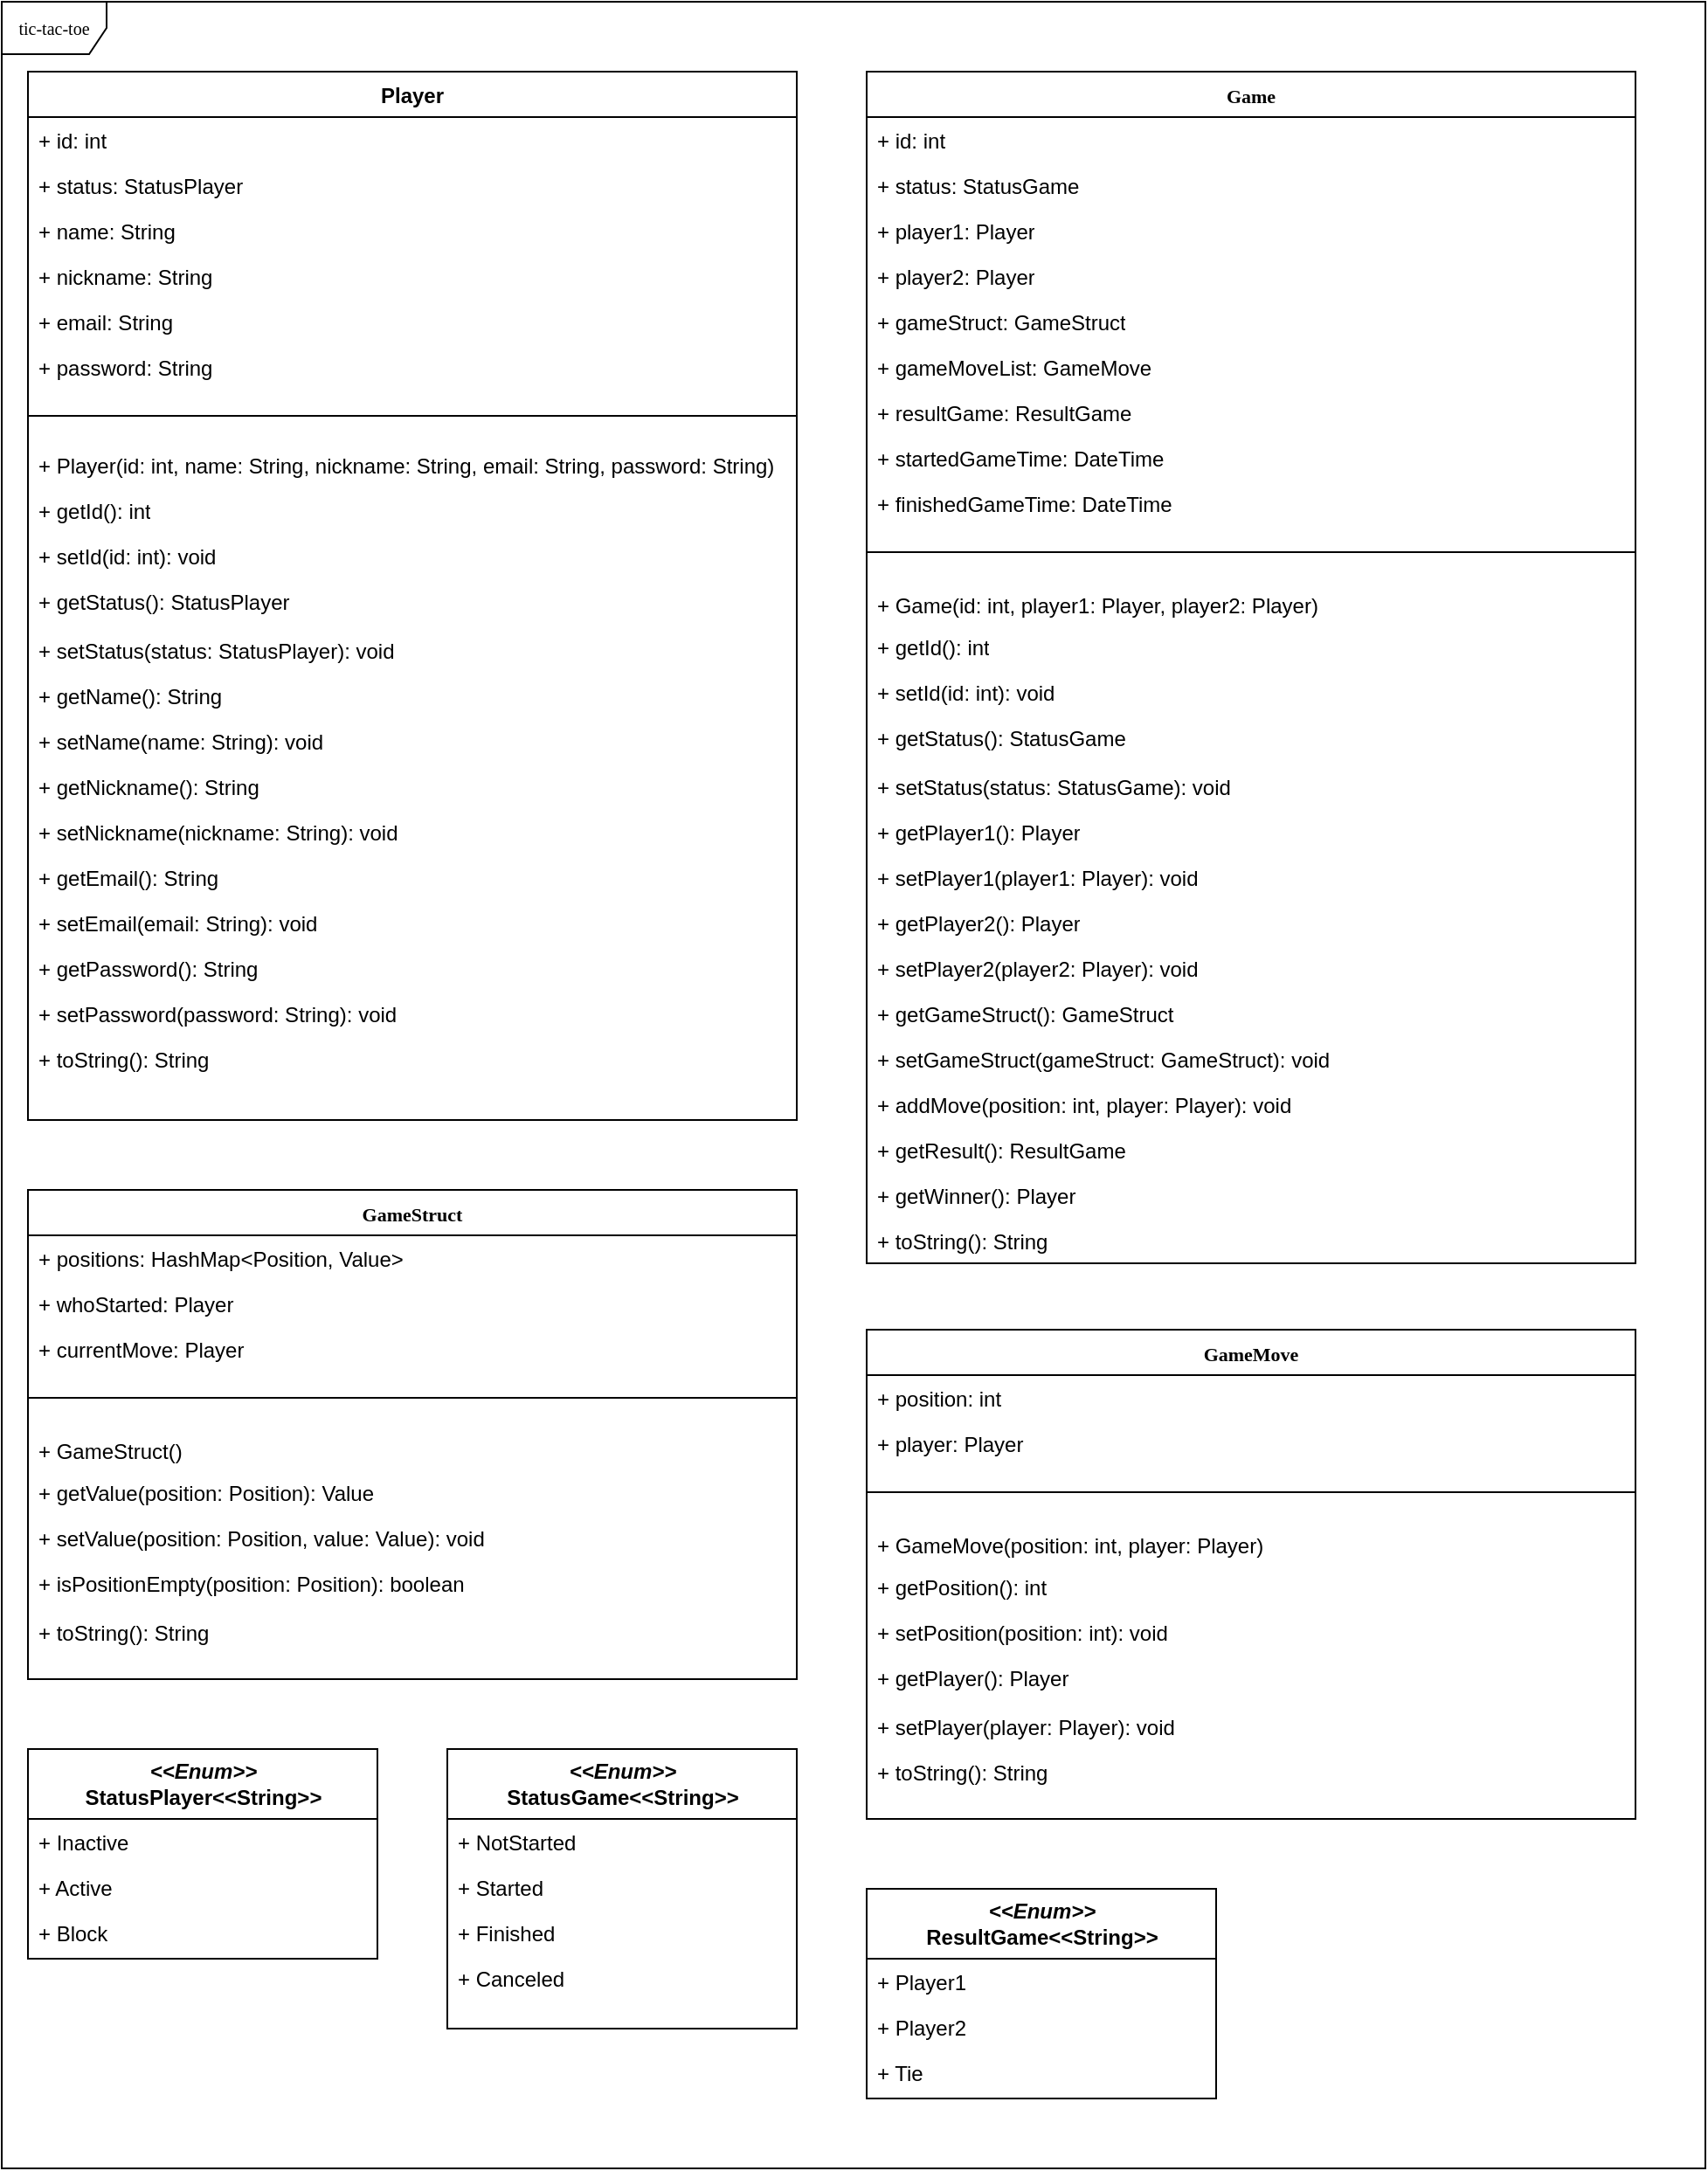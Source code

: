 <mxfile version="21.1.0" type="github">
  <diagram name="Page-1" id="c4acf3e9-155e-7222-9cf6-157b1a14988f">
    <mxGraphModel dx="880" dy="1584" grid="1" gridSize="10" guides="1" tooltips="1" connect="1" arrows="1" fold="1" page="1" pageScale="1" pageWidth="850" pageHeight="1100" background="none" math="0" shadow="0">
      <root>
        <mxCell id="0" />
        <mxCell id="1" parent="0" />
        <mxCell id="17acba5748e5396b-1" value="tic-tac-toe" style="shape=umlFrame;whiteSpace=wrap;html=1;rounded=0;shadow=0;comic=0;labelBackgroundColor=none;strokeWidth=1;fontFamily=Verdana;fontSize=10;align=center;" parent="1" vertex="1">
          <mxGeometry x="25" y="-480" width="975" height="1240" as="geometry" />
        </mxCell>
        <mxCell id="hpXlK9H8_quA6gjHTxtj-22" value="&lt;b&gt;&lt;i style=&quot;border-color: var(--border-color); font-family: Helvetica; font-size: 12px;&quot;&gt;&lt;span style=&quot;border-color: var(--border-color);&quot;&gt;&amp;lt;&amp;lt;Enum&amp;gt;&amp;gt;&lt;/span&gt;&lt;/i&gt;&lt;br style=&quot;border-color: var(--border-color); font-family: Helvetica; font-size: 12px;&quot;&gt;&lt;span style=&quot;border-color: var(--border-color); font-family: Helvetica; font-size: 12px;&quot;&gt;StatusGame&amp;lt;&amp;lt;String&amp;gt;&amp;gt;&lt;/span&gt;&lt;/b&gt;" style="swimlane;html=1;fontStyle=0;childLayout=stackLayout;horizontal=1;startSize=40;fillColor=none;horizontalStack=0;resizeParent=1;resizeLast=0;collapsible=1;marginBottom=0;swimlaneFillColor=#ffffff;rounded=0;shadow=0;comic=0;labelBackgroundColor=none;strokeWidth=1;fontFamily=Verdana;fontSize=10;align=center;" vertex="1" parent="1">
          <mxGeometry x="280" y="520" width="200" height="160" as="geometry" />
        </mxCell>
        <mxCell id="hpXlK9H8_quA6gjHTxtj-23" value="+ NotStarted" style="text;html=1;strokeColor=none;fillColor=none;align=left;verticalAlign=top;spacingLeft=4;spacingRight=4;whiteSpace=wrap;overflow=hidden;rotatable=0;points=[[0,0.5],[1,0.5]];portConstraint=eastwest;" vertex="1" parent="hpXlK9H8_quA6gjHTxtj-22">
          <mxGeometry y="40" width="200" height="26" as="geometry" />
        </mxCell>
        <mxCell id="hpXlK9H8_quA6gjHTxtj-24" value="+ Started" style="text;html=1;strokeColor=none;fillColor=none;align=left;verticalAlign=top;spacingLeft=4;spacingRight=4;whiteSpace=wrap;overflow=hidden;rotatable=0;points=[[0,0.5],[1,0.5]];portConstraint=eastwest;" vertex="1" parent="hpXlK9H8_quA6gjHTxtj-22">
          <mxGeometry y="66" width="200" height="26" as="geometry" />
        </mxCell>
        <mxCell id="hpXlK9H8_quA6gjHTxtj-25" value="+ Finished" style="text;html=1;strokeColor=none;fillColor=none;align=left;verticalAlign=top;spacingLeft=4;spacingRight=4;whiteSpace=wrap;overflow=hidden;rotatable=0;points=[[0,0.5],[1,0.5]];portConstraint=eastwest;" vertex="1" parent="hpXlK9H8_quA6gjHTxtj-22">
          <mxGeometry y="92" width="200" height="26" as="geometry" />
        </mxCell>
        <mxCell id="hpXlK9H8_quA6gjHTxtj-26" value="+ Canceled" style="text;html=1;strokeColor=none;fillColor=none;align=left;verticalAlign=top;spacingLeft=4;spacingRight=4;whiteSpace=wrap;overflow=hidden;rotatable=0;points=[[0,0.5],[1,0.5]];portConstraint=eastwest;" vertex="1" parent="hpXlK9H8_quA6gjHTxtj-22">
          <mxGeometry y="118" width="200" height="26" as="geometry" />
        </mxCell>
        <mxCell id="hpXlK9H8_quA6gjHTxtj-27" value="&lt;i style=&quot;border-color: var(--border-color); font-family: Helvetica; font-size: 12px;&quot;&gt;&lt;b style=&quot;border-color: var(--border-color);&quot;&gt;&amp;lt;&amp;lt;Enum&amp;gt;&amp;gt;&lt;/b&gt;&lt;/i&gt;&lt;br style=&quot;border-color: var(--border-color); font-family: Helvetica; font-size: 12px;&quot;&gt;&lt;b style=&quot;border-color: var(--border-color); font-family: Helvetica; font-size: 12px;&quot;&gt;StatusPlayer&amp;lt;&amp;lt;String&amp;gt;&amp;gt;&lt;/b&gt;" style="swimlane;html=1;fontStyle=0;childLayout=stackLayout;horizontal=1;startSize=40;fillColor=none;horizontalStack=0;resizeParent=1;resizeLast=0;collapsible=1;marginBottom=0;swimlaneFillColor=#ffffff;rounded=0;shadow=0;comic=0;labelBackgroundColor=none;strokeWidth=1;fontFamily=Verdana;fontSize=10;align=center;" vertex="1" parent="1">
          <mxGeometry x="40" y="520" width="200" height="120" as="geometry" />
        </mxCell>
        <mxCell id="hpXlK9H8_quA6gjHTxtj-28" value="+ Inactive" style="text;html=1;strokeColor=none;fillColor=none;align=left;verticalAlign=top;spacingLeft=4;spacingRight=4;whiteSpace=wrap;overflow=hidden;rotatable=0;points=[[0,0.5],[1,0.5]];portConstraint=eastwest;" vertex="1" parent="hpXlK9H8_quA6gjHTxtj-27">
          <mxGeometry y="40" width="200" height="26" as="geometry" />
        </mxCell>
        <mxCell id="hpXlK9H8_quA6gjHTxtj-29" value="+ Active" style="text;html=1;strokeColor=none;fillColor=none;align=left;verticalAlign=top;spacingLeft=4;spacingRight=4;whiteSpace=wrap;overflow=hidden;rotatable=0;points=[[0,0.5],[1,0.5]];portConstraint=eastwest;" vertex="1" parent="hpXlK9H8_quA6gjHTxtj-27">
          <mxGeometry y="66" width="200" height="26" as="geometry" />
        </mxCell>
        <mxCell id="hpXlK9H8_quA6gjHTxtj-30" value="+ Block&lt;br&gt;" style="text;html=1;strokeColor=none;fillColor=none;align=left;verticalAlign=top;spacingLeft=4;spacingRight=4;whiteSpace=wrap;overflow=hidden;rotatable=0;points=[[0,0.5],[1,0.5]];portConstraint=eastwest;" vertex="1" parent="hpXlK9H8_quA6gjHTxtj-27">
          <mxGeometry y="92" width="200" height="26" as="geometry" />
        </mxCell>
        <mxCell id="hpXlK9H8_quA6gjHTxtj-32" value="&lt;i style=&quot;border-color: var(--border-color); font-family: Helvetica; font-size: 12px;&quot;&gt;&lt;b style=&quot;border-color: var(--border-color);&quot;&gt;&amp;lt;&amp;lt;Enum&amp;gt;&amp;gt;&lt;/b&gt;&lt;/i&gt;&lt;br style=&quot;border-color: var(--border-color); font-family: Helvetica; font-size: 12px;&quot;&gt;&lt;b style=&quot;border-color: var(--border-color); font-family: Helvetica; font-size: 12px;&quot;&gt;ResultGame&amp;lt;&amp;lt;String&amp;gt;&amp;gt;&lt;/b&gt;" style="swimlane;html=1;fontStyle=0;childLayout=stackLayout;horizontal=1;startSize=40;fillColor=none;horizontalStack=0;resizeParent=1;resizeLast=0;collapsible=1;marginBottom=0;swimlaneFillColor=#ffffff;rounded=0;shadow=0;comic=0;labelBackgroundColor=none;strokeWidth=1;fontFamily=Verdana;fontSize=10;align=center;" vertex="1" parent="1">
          <mxGeometry x="520" y="600" width="200" height="120" as="geometry" />
        </mxCell>
        <mxCell id="hpXlK9H8_quA6gjHTxtj-33" value="+ Player1" style="text;html=1;strokeColor=none;fillColor=none;align=left;verticalAlign=top;spacingLeft=4;spacingRight=4;whiteSpace=wrap;overflow=hidden;rotatable=0;points=[[0,0.5],[1,0.5]];portConstraint=eastwest;" vertex="1" parent="hpXlK9H8_quA6gjHTxtj-32">
          <mxGeometry y="40" width="200" height="26" as="geometry" />
        </mxCell>
        <mxCell id="hpXlK9H8_quA6gjHTxtj-34" value="+ Player2" style="text;html=1;strokeColor=none;fillColor=none;align=left;verticalAlign=top;spacingLeft=4;spacingRight=4;whiteSpace=wrap;overflow=hidden;rotatable=0;points=[[0,0.5],[1,0.5]];portConstraint=eastwest;" vertex="1" parent="hpXlK9H8_quA6gjHTxtj-32">
          <mxGeometry y="66" width="200" height="26" as="geometry" />
        </mxCell>
        <mxCell id="hpXlK9H8_quA6gjHTxtj-35" value="+ Tie" style="text;html=1;strokeColor=none;fillColor=none;align=left;verticalAlign=top;spacingLeft=4;spacingRight=4;whiteSpace=wrap;overflow=hidden;rotatable=0;points=[[0,0.5],[1,0.5]];portConstraint=eastwest;" vertex="1" parent="hpXlK9H8_quA6gjHTxtj-32">
          <mxGeometry y="92" width="200" height="26" as="geometry" />
        </mxCell>
        <mxCell id="hpXlK9H8_quA6gjHTxtj-37" value="Player" style="swimlane;fontStyle=1;align=center;verticalAlign=top;childLayout=stackLayout;horizontal=1;startSize=26;horizontalStack=0;resizeParent=1;resizeParentMax=0;resizeLast=0;collapsible=1;marginBottom=0;whiteSpace=wrap;html=1;" vertex="1" parent="1">
          <mxGeometry x="40" y="-440" width="440" height="600" as="geometry" />
        </mxCell>
        <mxCell id="hpXlK9H8_quA6gjHTxtj-50" value="+ id: int&lt;br/&gt;" style="text;html=1;strokeColor=none;fillColor=none;align=left;verticalAlign=top;spacingLeft=4;spacingRight=4;whiteSpace=wrap;overflow=hidden;rotatable=0;points=[[0,0.5],[1,0.5]];portConstraint=eastwest;" vertex="1" parent="hpXlK9H8_quA6gjHTxtj-37">
          <mxGeometry y="26" width="440" height="26" as="geometry" />
        </mxCell>
        <mxCell id="hpXlK9H8_quA6gjHTxtj-49" value="+ status: StatusPlayer" style="text;html=1;strokeColor=none;fillColor=none;align=left;verticalAlign=top;spacingLeft=4;spacingRight=4;whiteSpace=wrap;overflow=hidden;rotatable=0;points=[[0,0.5],[1,0.5]];portConstraint=eastwest;" vertex="1" parent="hpXlK9H8_quA6gjHTxtj-37">
          <mxGeometry y="52" width="440" height="26" as="geometry" />
        </mxCell>
        <mxCell id="hpXlK9H8_quA6gjHTxtj-51" value="+ name: String&lt;br/&gt;" style="text;html=1;strokeColor=none;fillColor=none;align=left;verticalAlign=top;spacingLeft=4;spacingRight=4;whiteSpace=wrap;overflow=hidden;rotatable=0;points=[[0,0.5],[1,0.5]];portConstraint=eastwest;" vertex="1" parent="hpXlK9H8_quA6gjHTxtj-37">
          <mxGeometry y="78" width="440" height="26" as="geometry" />
        </mxCell>
        <mxCell id="hpXlK9H8_quA6gjHTxtj-52" value="+ nickname: String" style="text;html=1;strokeColor=none;fillColor=none;align=left;verticalAlign=top;spacingLeft=4;spacingRight=4;whiteSpace=wrap;overflow=hidden;rotatable=0;points=[[0,0.5],[1,0.5]];portConstraint=eastwest;" vertex="1" parent="hpXlK9H8_quA6gjHTxtj-37">
          <mxGeometry y="104" width="440" height="26" as="geometry" />
        </mxCell>
        <mxCell id="hpXlK9H8_quA6gjHTxtj-53" value="+ email: String" style="text;html=1;strokeColor=none;fillColor=none;align=left;verticalAlign=top;spacingLeft=4;spacingRight=4;whiteSpace=wrap;overflow=hidden;rotatable=0;points=[[0,0.5],[1,0.5]];portConstraint=eastwest;" vertex="1" parent="hpXlK9H8_quA6gjHTxtj-37">
          <mxGeometry y="130" width="440" height="26" as="geometry" />
        </mxCell>
        <mxCell id="hpXlK9H8_quA6gjHTxtj-54" value="+ password: String" style="text;html=1;strokeColor=none;fillColor=none;align=left;verticalAlign=top;spacingLeft=4;spacingRight=4;whiteSpace=wrap;overflow=hidden;rotatable=0;points=[[0,0.5],[1,0.5]];portConstraint=eastwest;" vertex="1" parent="hpXlK9H8_quA6gjHTxtj-37">
          <mxGeometry y="156" width="440" height="26" as="geometry" />
        </mxCell>
        <mxCell id="hpXlK9H8_quA6gjHTxtj-39" value="" style="line;strokeWidth=1;fillColor=none;align=left;verticalAlign=middle;spacingTop=-1;spacingLeft=3;spacingRight=3;rotatable=0;labelPosition=right;points=[];portConstraint=eastwest;strokeColor=inherit;" vertex="1" parent="hpXlK9H8_quA6gjHTxtj-37">
          <mxGeometry y="182" width="440" height="30" as="geometry" />
        </mxCell>
        <mxCell id="hpXlK9H8_quA6gjHTxtj-56" value="+ Player(id: int, name: String, nickname: String, email: String, password: String)&lt;br/&gt;&lt;span style=&quot;color: rgb(255, 255, 255); font-family: &amp;quot;Söhne Mono&amp;quot;, Monaco, &amp;quot;Andale Mono&amp;quot;, &amp;quot;Ubuntu Mono&amp;quot;, monospace; font-size: 14px; background-color: rgb(0, 0, 0);&quot;&gt;&lt;br/&gt;&lt;/span&gt;" style="text;html=1;strokeColor=none;fillColor=none;align=left;verticalAlign=top;spacingLeft=4;spacingRight=4;whiteSpace=wrap;overflow=hidden;rotatable=0;points=[[0,0.5],[1,0.5]];portConstraint=eastwest;" vertex="1" parent="hpXlK9H8_quA6gjHTxtj-37">
          <mxGeometry y="212" width="440" height="26" as="geometry" />
        </mxCell>
        <mxCell id="hpXlK9H8_quA6gjHTxtj-57" value="+ getId(): int" style="text;html=1;strokeColor=none;fillColor=none;align=left;verticalAlign=top;spacingLeft=4;spacingRight=4;whiteSpace=wrap;overflow=hidden;rotatable=0;points=[[0,0.5],[1,0.5]];portConstraint=eastwest;" vertex="1" parent="hpXlK9H8_quA6gjHTxtj-37">
          <mxGeometry y="238" width="440" height="26" as="geometry" />
        </mxCell>
        <mxCell id="hpXlK9H8_quA6gjHTxtj-58" value="+ setId(id: int): void" style="text;html=1;strokeColor=none;fillColor=none;align=left;verticalAlign=top;spacingLeft=4;spacingRight=4;whiteSpace=wrap;overflow=hidden;rotatable=0;points=[[0,0.5],[1,0.5]];portConstraint=eastwest;" vertex="1" parent="hpXlK9H8_quA6gjHTxtj-37">
          <mxGeometry y="264" width="440" height="26" as="geometry" />
        </mxCell>
        <mxCell id="hpXlK9H8_quA6gjHTxtj-55" value="+ getStatus(): StatusPlayer" style="text;html=1;strokeColor=none;fillColor=none;align=left;verticalAlign=top;spacingLeft=4;spacingRight=4;whiteSpace=wrap;overflow=hidden;rotatable=0;points=[[0,0.5],[1,0.5]];portConstraint=eastwest;" vertex="1" parent="hpXlK9H8_quA6gjHTxtj-37">
          <mxGeometry y="290" width="440" height="28" as="geometry" />
        </mxCell>
        <mxCell id="hpXlK9H8_quA6gjHTxtj-59" value="+ setStatus(status: StatusPlayer): void" style="text;html=1;strokeColor=none;fillColor=none;align=left;verticalAlign=top;spacingLeft=4;spacingRight=4;whiteSpace=wrap;overflow=hidden;rotatable=0;points=[[0,0.5],[1,0.5]];portConstraint=eastwest;" vertex="1" parent="hpXlK9H8_quA6gjHTxtj-37">
          <mxGeometry y="318" width="440" height="26" as="geometry" />
        </mxCell>
        <mxCell id="hpXlK9H8_quA6gjHTxtj-61" value="+ getName(): String" style="text;html=1;strokeColor=none;fillColor=none;align=left;verticalAlign=top;spacingLeft=4;spacingRight=4;whiteSpace=wrap;overflow=hidden;rotatable=0;points=[[0,0.5],[1,0.5]];portConstraint=eastwest;" vertex="1" parent="hpXlK9H8_quA6gjHTxtj-37">
          <mxGeometry y="344" width="440" height="26" as="geometry" />
        </mxCell>
        <mxCell id="hpXlK9H8_quA6gjHTxtj-63" value="+ setName(name: String): void" style="text;html=1;strokeColor=none;fillColor=none;align=left;verticalAlign=top;spacingLeft=4;spacingRight=4;whiteSpace=wrap;overflow=hidden;rotatable=0;points=[[0,0.5],[1,0.5]];portConstraint=eastwest;" vertex="1" parent="hpXlK9H8_quA6gjHTxtj-37">
          <mxGeometry y="370" width="440" height="26" as="geometry" />
        </mxCell>
        <mxCell id="hpXlK9H8_quA6gjHTxtj-64" value="+ getNickname(): String" style="text;html=1;strokeColor=none;fillColor=none;align=left;verticalAlign=top;spacingLeft=4;spacingRight=4;whiteSpace=wrap;overflow=hidden;rotatable=0;points=[[0,0.5],[1,0.5]];portConstraint=eastwest;" vertex="1" parent="hpXlK9H8_quA6gjHTxtj-37">
          <mxGeometry y="396" width="440" height="26" as="geometry" />
        </mxCell>
        <mxCell id="hpXlK9H8_quA6gjHTxtj-67" value="+ setNickname(nickname: String): void" style="text;html=1;strokeColor=none;fillColor=none;align=left;verticalAlign=top;spacingLeft=4;spacingRight=4;whiteSpace=wrap;overflow=hidden;rotatable=0;points=[[0,0.5],[1,0.5]];portConstraint=eastwest;" vertex="1" parent="hpXlK9H8_quA6gjHTxtj-37">
          <mxGeometry y="422" width="440" height="26" as="geometry" />
        </mxCell>
        <mxCell id="hpXlK9H8_quA6gjHTxtj-66" value="+ getEmail(): String" style="text;html=1;strokeColor=none;fillColor=none;align=left;verticalAlign=top;spacingLeft=4;spacingRight=4;whiteSpace=wrap;overflow=hidden;rotatable=0;points=[[0,0.5],[1,0.5]];portConstraint=eastwest;" vertex="1" parent="hpXlK9H8_quA6gjHTxtj-37">
          <mxGeometry y="448" width="440" height="26" as="geometry" />
        </mxCell>
        <mxCell id="hpXlK9H8_quA6gjHTxtj-65" value="+ setEmail(email: String): void" style="text;html=1;strokeColor=none;fillColor=none;align=left;verticalAlign=top;spacingLeft=4;spacingRight=4;whiteSpace=wrap;overflow=hidden;rotatable=0;points=[[0,0.5],[1,0.5]];portConstraint=eastwest;" vertex="1" parent="hpXlK9H8_quA6gjHTxtj-37">
          <mxGeometry y="474" width="440" height="26" as="geometry" />
        </mxCell>
        <mxCell id="hpXlK9H8_quA6gjHTxtj-62" value="+ getPassword(): String" style="text;html=1;strokeColor=none;fillColor=none;align=left;verticalAlign=top;spacingLeft=4;spacingRight=4;whiteSpace=wrap;overflow=hidden;rotatable=0;points=[[0,0.5],[1,0.5]];portConstraint=eastwest;" vertex="1" parent="hpXlK9H8_quA6gjHTxtj-37">
          <mxGeometry y="500" width="440" height="26" as="geometry" />
        </mxCell>
        <mxCell id="hpXlK9H8_quA6gjHTxtj-69" value="+ setPassword(password: String): void" style="text;html=1;strokeColor=none;fillColor=none;align=left;verticalAlign=top;spacingLeft=4;spacingRight=4;whiteSpace=wrap;overflow=hidden;rotatable=0;points=[[0,0.5],[1,0.5]];portConstraint=eastwest;" vertex="1" parent="hpXlK9H8_quA6gjHTxtj-37">
          <mxGeometry y="526" width="440" height="26" as="geometry" />
        </mxCell>
        <mxCell id="hpXlK9H8_quA6gjHTxtj-70" value="+ toString(): String" style="text;html=1;strokeColor=none;fillColor=none;align=left;verticalAlign=top;spacingLeft=4;spacingRight=4;whiteSpace=wrap;overflow=hidden;rotatable=0;points=[[0,0.5],[1,0.5]];portConstraint=eastwest;" vertex="1" parent="hpXlK9H8_quA6gjHTxtj-37">
          <mxGeometry y="552" width="440" height="48" as="geometry" />
        </mxCell>
        <mxCell id="hpXlK9H8_quA6gjHTxtj-71" value="&lt;b style=&quot;border-color: var(--border-color); font-family: Verdana; font-size: 10px;&quot;&gt;&lt;font style=&quot;border-color: var(--border-color); font-size: 11px;&quot;&gt;Game&lt;/font&gt;&lt;/b&gt;" style="swimlane;fontStyle=1;align=center;verticalAlign=top;childLayout=stackLayout;horizontal=1;startSize=26;horizontalStack=0;resizeParent=1;resizeParentMax=0;resizeLast=0;collapsible=1;marginBottom=0;whiteSpace=wrap;html=1;" vertex="1" parent="1">
          <mxGeometry x="520" y="-440" width="440" height="682" as="geometry" />
        </mxCell>
        <mxCell id="hpXlK9H8_quA6gjHTxtj-72" value="+ id: int&lt;br/&gt;" style="text;html=1;strokeColor=none;fillColor=none;align=left;verticalAlign=top;spacingLeft=4;spacingRight=4;whiteSpace=wrap;overflow=hidden;rotatable=0;points=[[0,0.5],[1,0.5]];portConstraint=eastwest;" vertex="1" parent="hpXlK9H8_quA6gjHTxtj-71">
          <mxGeometry y="26" width="440" height="26" as="geometry" />
        </mxCell>
        <mxCell id="hpXlK9H8_quA6gjHTxtj-73" value="+ status: StatusGame" style="text;html=1;strokeColor=none;fillColor=none;align=left;verticalAlign=top;spacingLeft=4;spacingRight=4;whiteSpace=wrap;overflow=hidden;rotatable=0;points=[[0,0.5],[1,0.5]];portConstraint=eastwest;" vertex="1" parent="hpXlK9H8_quA6gjHTxtj-71">
          <mxGeometry y="52" width="440" height="26" as="geometry" />
        </mxCell>
        <mxCell id="hpXlK9H8_quA6gjHTxtj-74" value="+ player1: Player" style="text;html=1;strokeColor=none;fillColor=none;align=left;verticalAlign=top;spacingLeft=4;spacingRight=4;whiteSpace=wrap;overflow=hidden;rotatable=0;points=[[0,0.5],[1,0.5]];portConstraint=eastwest;" vertex="1" parent="hpXlK9H8_quA6gjHTxtj-71">
          <mxGeometry y="78" width="440" height="26" as="geometry" />
        </mxCell>
        <mxCell id="hpXlK9H8_quA6gjHTxtj-75" value="+ player2: Player" style="text;html=1;strokeColor=none;fillColor=none;align=left;verticalAlign=top;spacingLeft=4;spacingRight=4;whiteSpace=wrap;overflow=hidden;rotatable=0;points=[[0,0.5],[1,0.5]];portConstraint=eastwest;" vertex="1" parent="hpXlK9H8_quA6gjHTxtj-71">
          <mxGeometry y="104" width="440" height="26" as="geometry" />
        </mxCell>
        <mxCell id="hpXlK9H8_quA6gjHTxtj-76" value="+ gameStruct: GameStruct" style="text;html=1;strokeColor=none;fillColor=none;align=left;verticalAlign=top;spacingLeft=4;spacingRight=4;whiteSpace=wrap;overflow=hidden;rotatable=0;points=[[0,0.5],[1,0.5]];portConstraint=eastwest;" vertex="1" parent="hpXlK9H8_quA6gjHTxtj-71">
          <mxGeometry y="130" width="440" height="26" as="geometry" />
        </mxCell>
        <mxCell id="hpXlK9H8_quA6gjHTxtj-77" value="+ gameMoveList: GameMove" style="text;html=1;strokeColor=none;fillColor=none;align=left;verticalAlign=top;spacingLeft=4;spacingRight=4;whiteSpace=wrap;overflow=hidden;rotatable=0;points=[[0,0.5],[1,0.5]];portConstraint=eastwest;" vertex="1" parent="hpXlK9H8_quA6gjHTxtj-71">
          <mxGeometry y="156" width="440" height="26" as="geometry" />
        </mxCell>
        <mxCell id="hpXlK9H8_quA6gjHTxtj-94" value="+ resultGame: ResultGame" style="text;html=1;strokeColor=none;fillColor=none;align=left;verticalAlign=top;spacingLeft=4;spacingRight=4;whiteSpace=wrap;overflow=hidden;rotatable=0;points=[[0,0.5],[1,0.5]];portConstraint=eastwest;" vertex="1" parent="hpXlK9H8_quA6gjHTxtj-71">
          <mxGeometry y="182" width="440" height="26" as="geometry" />
        </mxCell>
        <mxCell id="hpXlK9H8_quA6gjHTxtj-95" value="+ startedGameTime: DateTime" style="text;html=1;strokeColor=none;fillColor=none;align=left;verticalAlign=top;spacingLeft=4;spacingRight=4;whiteSpace=wrap;overflow=hidden;rotatable=0;points=[[0,0.5],[1,0.5]];portConstraint=eastwest;" vertex="1" parent="hpXlK9H8_quA6gjHTxtj-71">
          <mxGeometry y="208" width="440" height="26" as="geometry" />
        </mxCell>
        <mxCell id="hpXlK9H8_quA6gjHTxtj-96" value="+ finishedGameTime: DateTime" style="text;html=1;strokeColor=none;fillColor=none;align=left;verticalAlign=top;spacingLeft=4;spacingRight=4;whiteSpace=wrap;overflow=hidden;rotatable=0;points=[[0,0.5],[1,0.5]];portConstraint=eastwest;" vertex="1" parent="hpXlK9H8_quA6gjHTxtj-71">
          <mxGeometry y="234" width="440" height="26" as="geometry" />
        </mxCell>
        <mxCell id="hpXlK9H8_quA6gjHTxtj-78" value="" style="line;strokeWidth=1;fillColor=none;align=left;verticalAlign=middle;spacingTop=-1;spacingLeft=3;spacingRight=3;rotatable=0;labelPosition=right;points=[];portConstraint=eastwest;strokeColor=inherit;" vertex="1" parent="hpXlK9H8_quA6gjHTxtj-71">
          <mxGeometry y="260" width="440" height="30" as="geometry" />
        </mxCell>
        <mxCell id="hpXlK9H8_quA6gjHTxtj-79" value="+ Game(id: int, player1: Player, player2: Player)&lt;span style=&quot;color: rgb(255, 255, 255); font-family: &amp;quot;Söhne Mono&amp;quot;, Monaco, &amp;quot;Andale Mono&amp;quot;, &amp;quot;Ubuntu Mono&amp;quot;, monospace; font-size: 14px; background-color: rgb(0, 0, 0);&quot;&gt;&lt;br&gt;&lt;/span&gt;" style="text;html=1;strokeColor=none;fillColor=none;align=left;verticalAlign=top;spacingLeft=4;spacingRight=4;whiteSpace=wrap;overflow=hidden;rotatable=0;points=[[0,0.5],[1,0.5]];portConstraint=eastwest;" vertex="1" parent="hpXlK9H8_quA6gjHTxtj-71">
          <mxGeometry y="290" width="440" height="26" as="geometry" />
        </mxCell>
        <mxCell id="hpXlK9H8_quA6gjHTxtj-80" value="+ getId(): int" style="text;html=1;strokeColor=none;fillColor=none;align=left;verticalAlign=top;spacingLeft=4;spacingRight=4;whiteSpace=wrap;overflow=hidden;rotatable=0;points=[[0,0.5],[1,0.5]];portConstraint=eastwest;" vertex="1" parent="hpXlK9H8_quA6gjHTxtj-71">
          <mxGeometry y="316" width="440" height="26" as="geometry" />
        </mxCell>
        <mxCell id="hpXlK9H8_quA6gjHTxtj-81" value="+ setId(id: int): void" style="text;html=1;strokeColor=none;fillColor=none;align=left;verticalAlign=top;spacingLeft=4;spacingRight=4;whiteSpace=wrap;overflow=hidden;rotatable=0;points=[[0,0.5],[1,0.5]];portConstraint=eastwest;" vertex="1" parent="hpXlK9H8_quA6gjHTxtj-71">
          <mxGeometry y="342" width="440" height="26" as="geometry" />
        </mxCell>
        <mxCell id="hpXlK9H8_quA6gjHTxtj-82" value="+ getStatus(): StatusGame" style="text;html=1;strokeColor=none;fillColor=none;align=left;verticalAlign=top;spacingLeft=4;spacingRight=4;whiteSpace=wrap;overflow=hidden;rotatable=0;points=[[0,0.5],[1,0.5]];portConstraint=eastwest;" vertex="1" parent="hpXlK9H8_quA6gjHTxtj-71">
          <mxGeometry y="368" width="440" height="28" as="geometry" />
        </mxCell>
        <mxCell id="hpXlK9H8_quA6gjHTxtj-83" value="+ setStatus(status: StatusGame): void" style="text;html=1;strokeColor=none;fillColor=none;align=left;verticalAlign=top;spacingLeft=4;spacingRight=4;whiteSpace=wrap;overflow=hidden;rotatable=0;points=[[0,0.5],[1,0.5]];portConstraint=eastwest;" vertex="1" parent="hpXlK9H8_quA6gjHTxtj-71">
          <mxGeometry y="396" width="440" height="26" as="geometry" />
        </mxCell>
        <mxCell id="hpXlK9H8_quA6gjHTxtj-84" value="+ getPlayer1(): Player" style="text;html=1;strokeColor=none;fillColor=none;align=left;verticalAlign=top;spacingLeft=4;spacingRight=4;whiteSpace=wrap;overflow=hidden;rotatable=0;points=[[0,0.5],[1,0.5]];portConstraint=eastwest;" vertex="1" parent="hpXlK9H8_quA6gjHTxtj-71">
          <mxGeometry y="422" width="440" height="26" as="geometry" />
        </mxCell>
        <mxCell id="hpXlK9H8_quA6gjHTxtj-85" value="+ setPlayer1(player1: Player): void" style="text;html=1;strokeColor=none;fillColor=none;align=left;verticalAlign=top;spacingLeft=4;spacingRight=4;whiteSpace=wrap;overflow=hidden;rotatable=0;points=[[0,0.5],[1,0.5]];portConstraint=eastwest;" vertex="1" parent="hpXlK9H8_quA6gjHTxtj-71">
          <mxGeometry y="448" width="440" height="26" as="geometry" />
        </mxCell>
        <mxCell id="hpXlK9H8_quA6gjHTxtj-86" value="+ getPlayer2(): Player" style="text;html=1;strokeColor=none;fillColor=none;align=left;verticalAlign=top;spacingLeft=4;spacingRight=4;whiteSpace=wrap;overflow=hidden;rotatable=0;points=[[0,0.5],[1,0.5]];portConstraint=eastwest;" vertex="1" parent="hpXlK9H8_quA6gjHTxtj-71">
          <mxGeometry y="474" width="440" height="26" as="geometry" />
        </mxCell>
        <mxCell id="hpXlK9H8_quA6gjHTxtj-87" value="+ setPlayer2(player2: Player): void" style="text;html=1;strokeColor=none;fillColor=none;align=left;verticalAlign=top;spacingLeft=4;spacingRight=4;whiteSpace=wrap;overflow=hidden;rotatable=0;points=[[0,0.5],[1,0.5]];portConstraint=eastwest;" vertex="1" parent="hpXlK9H8_quA6gjHTxtj-71">
          <mxGeometry y="500" width="440" height="26" as="geometry" />
        </mxCell>
        <mxCell id="hpXlK9H8_quA6gjHTxtj-88" value="+ getGameStruct(): GameStruct" style="text;html=1;strokeColor=none;fillColor=none;align=left;verticalAlign=top;spacingLeft=4;spacingRight=4;whiteSpace=wrap;overflow=hidden;rotatable=0;points=[[0,0.5],[1,0.5]];portConstraint=eastwest;" vertex="1" parent="hpXlK9H8_quA6gjHTxtj-71">
          <mxGeometry y="526" width="440" height="26" as="geometry" />
        </mxCell>
        <mxCell id="hpXlK9H8_quA6gjHTxtj-89" value="+ setGameStruct(gameStruct: GameStruct): void" style="text;html=1;strokeColor=none;fillColor=none;align=left;verticalAlign=top;spacingLeft=4;spacingRight=4;whiteSpace=wrap;overflow=hidden;rotatable=0;points=[[0,0.5],[1,0.5]];portConstraint=eastwest;" vertex="1" parent="hpXlK9H8_quA6gjHTxtj-71">
          <mxGeometry y="552" width="440" height="26" as="geometry" />
        </mxCell>
        <mxCell id="hpXlK9H8_quA6gjHTxtj-90" value="+ addMove(position: int, player: Player): void" style="text;html=1;strokeColor=none;fillColor=none;align=left;verticalAlign=top;spacingLeft=4;spacingRight=4;whiteSpace=wrap;overflow=hidden;rotatable=0;points=[[0,0.5],[1,0.5]];portConstraint=eastwest;" vertex="1" parent="hpXlK9H8_quA6gjHTxtj-71">
          <mxGeometry y="578" width="440" height="26" as="geometry" />
        </mxCell>
        <mxCell id="hpXlK9H8_quA6gjHTxtj-91" value="+ getResult(): ResultGame" style="text;html=1;strokeColor=none;fillColor=none;align=left;verticalAlign=top;spacingLeft=4;spacingRight=4;whiteSpace=wrap;overflow=hidden;rotatable=0;points=[[0,0.5],[1,0.5]];portConstraint=eastwest;" vertex="1" parent="hpXlK9H8_quA6gjHTxtj-71">
          <mxGeometry y="604" width="440" height="26" as="geometry" />
        </mxCell>
        <mxCell id="hpXlK9H8_quA6gjHTxtj-92" value="+ getWinner(): Player" style="text;html=1;strokeColor=none;fillColor=none;align=left;verticalAlign=top;spacingLeft=4;spacingRight=4;whiteSpace=wrap;overflow=hidden;rotatable=0;points=[[0,0.5],[1,0.5]];portConstraint=eastwest;" vertex="1" parent="hpXlK9H8_quA6gjHTxtj-71">
          <mxGeometry y="630" width="440" height="26" as="geometry" />
        </mxCell>
        <mxCell id="hpXlK9H8_quA6gjHTxtj-97" value="+ toString(): String" style="text;html=1;strokeColor=none;fillColor=none;align=left;verticalAlign=top;spacingLeft=4;spacingRight=4;whiteSpace=wrap;overflow=hidden;rotatable=0;points=[[0,0.5],[1,0.5]];portConstraint=eastwest;" vertex="1" parent="hpXlK9H8_quA6gjHTxtj-71">
          <mxGeometry y="656" width="440" height="26" as="geometry" />
        </mxCell>
        <mxCell id="hpXlK9H8_quA6gjHTxtj-98" value="&lt;b style=&quot;border-color: var(--border-color); font-family: Verdana; font-size: 10px;&quot;&gt;&lt;font style=&quot;border-color: var(--border-color); font-size: 11px;&quot;&gt;GameStruct&lt;/font&gt;&lt;/b&gt;" style="swimlane;fontStyle=1;align=center;verticalAlign=top;childLayout=stackLayout;horizontal=1;startSize=26;horizontalStack=0;resizeParent=1;resizeParentMax=0;resizeLast=0;collapsible=1;marginBottom=0;whiteSpace=wrap;html=1;" vertex="1" parent="1">
          <mxGeometry x="40" y="200" width="440" height="280" as="geometry" />
        </mxCell>
        <mxCell id="hpXlK9H8_quA6gjHTxtj-99" value="+ positions: HashMap&amp;lt;Position, Value&amp;gt;" style="text;html=1;strokeColor=none;fillColor=none;align=left;verticalAlign=top;spacingLeft=4;spacingRight=4;whiteSpace=wrap;overflow=hidden;rotatable=0;points=[[0,0.5],[1,0.5]];portConstraint=eastwest;" vertex="1" parent="hpXlK9H8_quA6gjHTxtj-98">
          <mxGeometry y="26" width="440" height="26" as="geometry" />
        </mxCell>
        <mxCell id="hpXlK9H8_quA6gjHTxtj-100" value="+ whoStarted: Player" style="text;html=1;strokeColor=none;fillColor=none;align=left;verticalAlign=top;spacingLeft=4;spacingRight=4;whiteSpace=wrap;overflow=hidden;rotatable=0;points=[[0,0.5],[1,0.5]];portConstraint=eastwest;" vertex="1" parent="hpXlK9H8_quA6gjHTxtj-98">
          <mxGeometry y="52" width="440" height="26" as="geometry" />
        </mxCell>
        <mxCell id="hpXlK9H8_quA6gjHTxtj-101" value="+ currentMove: Player" style="text;html=1;strokeColor=none;fillColor=none;align=left;verticalAlign=top;spacingLeft=4;spacingRight=4;whiteSpace=wrap;overflow=hidden;rotatable=0;points=[[0,0.5],[1,0.5]];portConstraint=eastwest;" vertex="1" parent="hpXlK9H8_quA6gjHTxtj-98">
          <mxGeometry y="78" width="440" height="26" as="geometry" />
        </mxCell>
        <mxCell id="hpXlK9H8_quA6gjHTxtj-108" value="" style="line;strokeWidth=1;fillColor=none;align=left;verticalAlign=middle;spacingTop=-1;spacingLeft=3;spacingRight=3;rotatable=0;labelPosition=right;points=[];portConstraint=eastwest;strokeColor=inherit;" vertex="1" parent="hpXlK9H8_quA6gjHTxtj-98">
          <mxGeometry y="104" width="440" height="30" as="geometry" />
        </mxCell>
        <mxCell id="hpXlK9H8_quA6gjHTxtj-109" value="+ GameStruct()&lt;span style=&quot;color: rgb(255, 255, 255); font-family: &amp;quot;Söhne Mono&amp;quot;, Monaco, &amp;quot;Andale Mono&amp;quot;, &amp;quot;Ubuntu Mono&amp;quot;, monospace; font-size: 14px; background-color: rgb(0, 0, 0);&quot;&gt;&lt;br&gt;&lt;/span&gt;" style="text;html=1;strokeColor=none;fillColor=none;align=left;verticalAlign=top;spacingLeft=4;spacingRight=4;whiteSpace=wrap;overflow=hidden;rotatable=0;points=[[0,0.5],[1,0.5]];portConstraint=eastwest;" vertex="1" parent="hpXlK9H8_quA6gjHTxtj-98">
          <mxGeometry y="134" width="440" height="26" as="geometry" />
        </mxCell>
        <mxCell id="hpXlK9H8_quA6gjHTxtj-110" value="+ getValue(position: Position): Value" style="text;html=1;strokeColor=none;fillColor=none;align=left;verticalAlign=top;spacingLeft=4;spacingRight=4;whiteSpace=wrap;overflow=hidden;rotatable=0;points=[[0,0.5],[1,0.5]];portConstraint=eastwest;" vertex="1" parent="hpXlK9H8_quA6gjHTxtj-98">
          <mxGeometry y="160" width="440" height="26" as="geometry" />
        </mxCell>
        <mxCell id="hpXlK9H8_quA6gjHTxtj-111" value="+ setValue(position: Position, value: Value): void" style="text;html=1;strokeColor=none;fillColor=none;align=left;verticalAlign=top;spacingLeft=4;spacingRight=4;whiteSpace=wrap;overflow=hidden;rotatable=0;points=[[0,0.5],[1,0.5]];portConstraint=eastwest;" vertex="1" parent="hpXlK9H8_quA6gjHTxtj-98">
          <mxGeometry y="186" width="440" height="26" as="geometry" />
        </mxCell>
        <mxCell id="hpXlK9H8_quA6gjHTxtj-112" value="+ isPositionEmpty(position: Position): boolean" style="text;html=1;strokeColor=none;fillColor=none;align=left;verticalAlign=top;spacingLeft=4;spacingRight=4;whiteSpace=wrap;overflow=hidden;rotatable=0;points=[[0,0.5],[1,0.5]];portConstraint=eastwest;" vertex="1" parent="hpXlK9H8_quA6gjHTxtj-98">
          <mxGeometry y="212" width="440" height="28" as="geometry" />
        </mxCell>
        <mxCell id="hpXlK9H8_quA6gjHTxtj-113" value="+ toString(): String" style="text;html=1;strokeColor=none;fillColor=none;align=left;verticalAlign=top;spacingLeft=4;spacingRight=4;whiteSpace=wrap;overflow=hidden;rotatable=0;points=[[0,0.5],[1,0.5]];portConstraint=eastwest;" vertex="1" parent="hpXlK9H8_quA6gjHTxtj-98">
          <mxGeometry y="240" width="440" height="40" as="geometry" />
        </mxCell>
        <mxCell id="hpXlK9H8_quA6gjHTxtj-124" value="&lt;b style=&quot;border-color: var(--border-color); font-family: Verdana; font-size: 11px;&quot;&gt;GameMove&lt;/b&gt;" style="swimlane;fontStyle=1;align=center;verticalAlign=top;childLayout=stackLayout;horizontal=1;startSize=26;horizontalStack=0;resizeParent=1;resizeParentMax=0;resizeLast=0;collapsible=1;marginBottom=0;whiteSpace=wrap;html=1;" vertex="1" parent="1">
          <mxGeometry x="520" y="280" width="440" height="280" as="geometry" />
        </mxCell>
        <mxCell id="hpXlK9H8_quA6gjHTxtj-125" value="+ position: int" style="text;html=1;strokeColor=none;fillColor=none;align=left;verticalAlign=top;spacingLeft=4;spacingRight=4;whiteSpace=wrap;overflow=hidden;rotatable=0;points=[[0,0.5],[1,0.5]];portConstraint=eastwest;" vertex="1" parent="hpXlK9H8_quA6gjHTxtj-124">
          <mxGeometry y="26" width="440" height="26" as="geometry" />
        </mxCell>
        <mxCell id="hpXlK9H8_quA6gjHTxtj-126" value="+ player: Player" style="text;html=1;strokeColor=none;fillColor=none;align=left;verticalAlign=top;spacingLeft=4;spacingRight=4;whiteSpace=wrap;overflow=hidden;rotatable=0;points=[[0,0.5],[1,0.5]];portConstraint=eastwest;" vertex="1" parent="hpXlK9H8_quA6gjHTxtj-124">
          <mxGeometry y="52" width="440" height="26" as="geometry" />
        </mxCell>
        <mxCell id="hpXlK9H8_quA6gjHTxtj-128" value="" style="line;strokeWidth=1;fillColor=none;align=left;verticalAlign=middle;spacingTop=-1;spacingLeft=3;spacingRight=3;rotatable=0;labelPosition=right;points=[];portConstraint=eastwest;strokeColor=inherit;" vertex="1" parent="hpXlK9H8_quA6gjHTxtj-124">
          <mxGeometry y="78" width="440" height="30" as="geometry" />
        </mxCell>
        <mxCell id="hpXlK9H8_quA6gjHTxtj-129" value="+ GameMove(position: int, player: Player)&lt;span style=&quot;color: rgb(255, 255, 255); font-family: &amp;quot;Söhne Mono&amp;quot;, Monaco, &amp;quot;Andale Mono&amp;quot;, &amp;quot;Ubuntu Mono&amp;quot;, monospace; font-size: 14px; background-color: rgb(0, 0, 0);&quot;&gt;&lt;br&gt;&lt;/span&gt;" style="text;html=1;strokeColor=none;fillColor=none;align=left;verticalAlign=top;spacingLeft=4;spacingRight=4;whiteSpace=wrap;overflow=hidden;rotatable=0;points=[[0,0.5],[1,0.5]];portConstraint=eastwest;" vertex="1" parent="hpXlK9H8_quA6gjHTxtj-124">
          <mxGeometry y="108" width="440" height="26" as="geometry" />
        </mxCell>
        <mxCell id="hpXlK9H8_quA6gjHTxtj-130" value="+ getPosition(): int" style="text;html=1;strokeColor=none;fillColor=none;align=left;verticalAlign=top;spacingLeft=4;spacingRight=4;whiteSpace=wrap;overflow=hidden;rotatable=0;points=[[0,0.5],[1,0.5]];portConstraint=eastwest;" vertex="1" parent="hpXlK9H8_quA6gjHTxtj-124">
          <mxGeometry y="134" width="440" height="26" as="geometry" />
        </mxCell>
        <mxCell id="hpXlK9H8_quA6gjHTxtj-131" value="+ setPosition(position: int): void" style="text;html=1;strokeColor=none;fillColor=none;align=left;verticalAlign=top;spacingLeft=4;spacingRight=4;whiteSpace=wrap;overflow=hidden;rotatable=0;points=[[0,0.5],[1,0.5]];portConstraint=eastwest;" vertex="1" parent="hpXlK9H8_quA6gjHTxtj-124">
          <mxGeometry y="160" width="440" height="26" as="geometry" />
        </mxCell>
        <mxCell id="hpXlK9H8_quA6gjHTxtj-132" value="+ getPlayer(): Player" style="text;html=1;strokeColor=none;fillColor=none;align=left;verticalAlign=top;spacingLeft=4;spacingRight=4;whiteSpace=wrap;overflow=hidden;rotatable=0;points=[[0,0.5],[1,0.5]];portConstraint=eastwest;" vertex="1" parent="hpXlK9H8_quA6gjHTxtj-124">
          <mxGeometry y="186" width="440" height="28" as="geometry" />
        </mxCell>
        <mxCell id="hpXlK9H8_quA6gjHTxtj-133" value="+ setPlayer(player: Player): void" style="text;html=1;strokeColor=none;fillColor=none;align=left;verticalAlign=top;spacingLeft=4;spacingRight=4;whiteSpace=wrap;overflow=hidden;rotatable=0;points=[[0,0.5],[1,0.5]];portConstraint=eastwest;" vertex="1" parent="hpXlK9H8_quA6gjHTxtj-124">
          <mxGeometry y="214" width="440" height="26" as="geometry" />
        </mxCell>
        <mxCell id="hpXlK9H8_quA6gjHTxtj-134" value="+ toString(): String" style="text;html=1;strokeColor=none;fillColor=none;align=left;verticalAlign=top;spacingLeft=4;spacingRight=4;whiteSpace=wrap;overflow=hidden;rotatable=0;points=[[0,0.5],[1,0.5]];portConstraint=eastwest;" vertex="1" parent="hpXlK9H8_quA6gjHTxtj-124">
          <mxGeometry y="240" width="440" height="40" as="geometry" />
        </mxCell>
      </root>
    </mxGraphModel>
  </diagram>
</mxfile>
